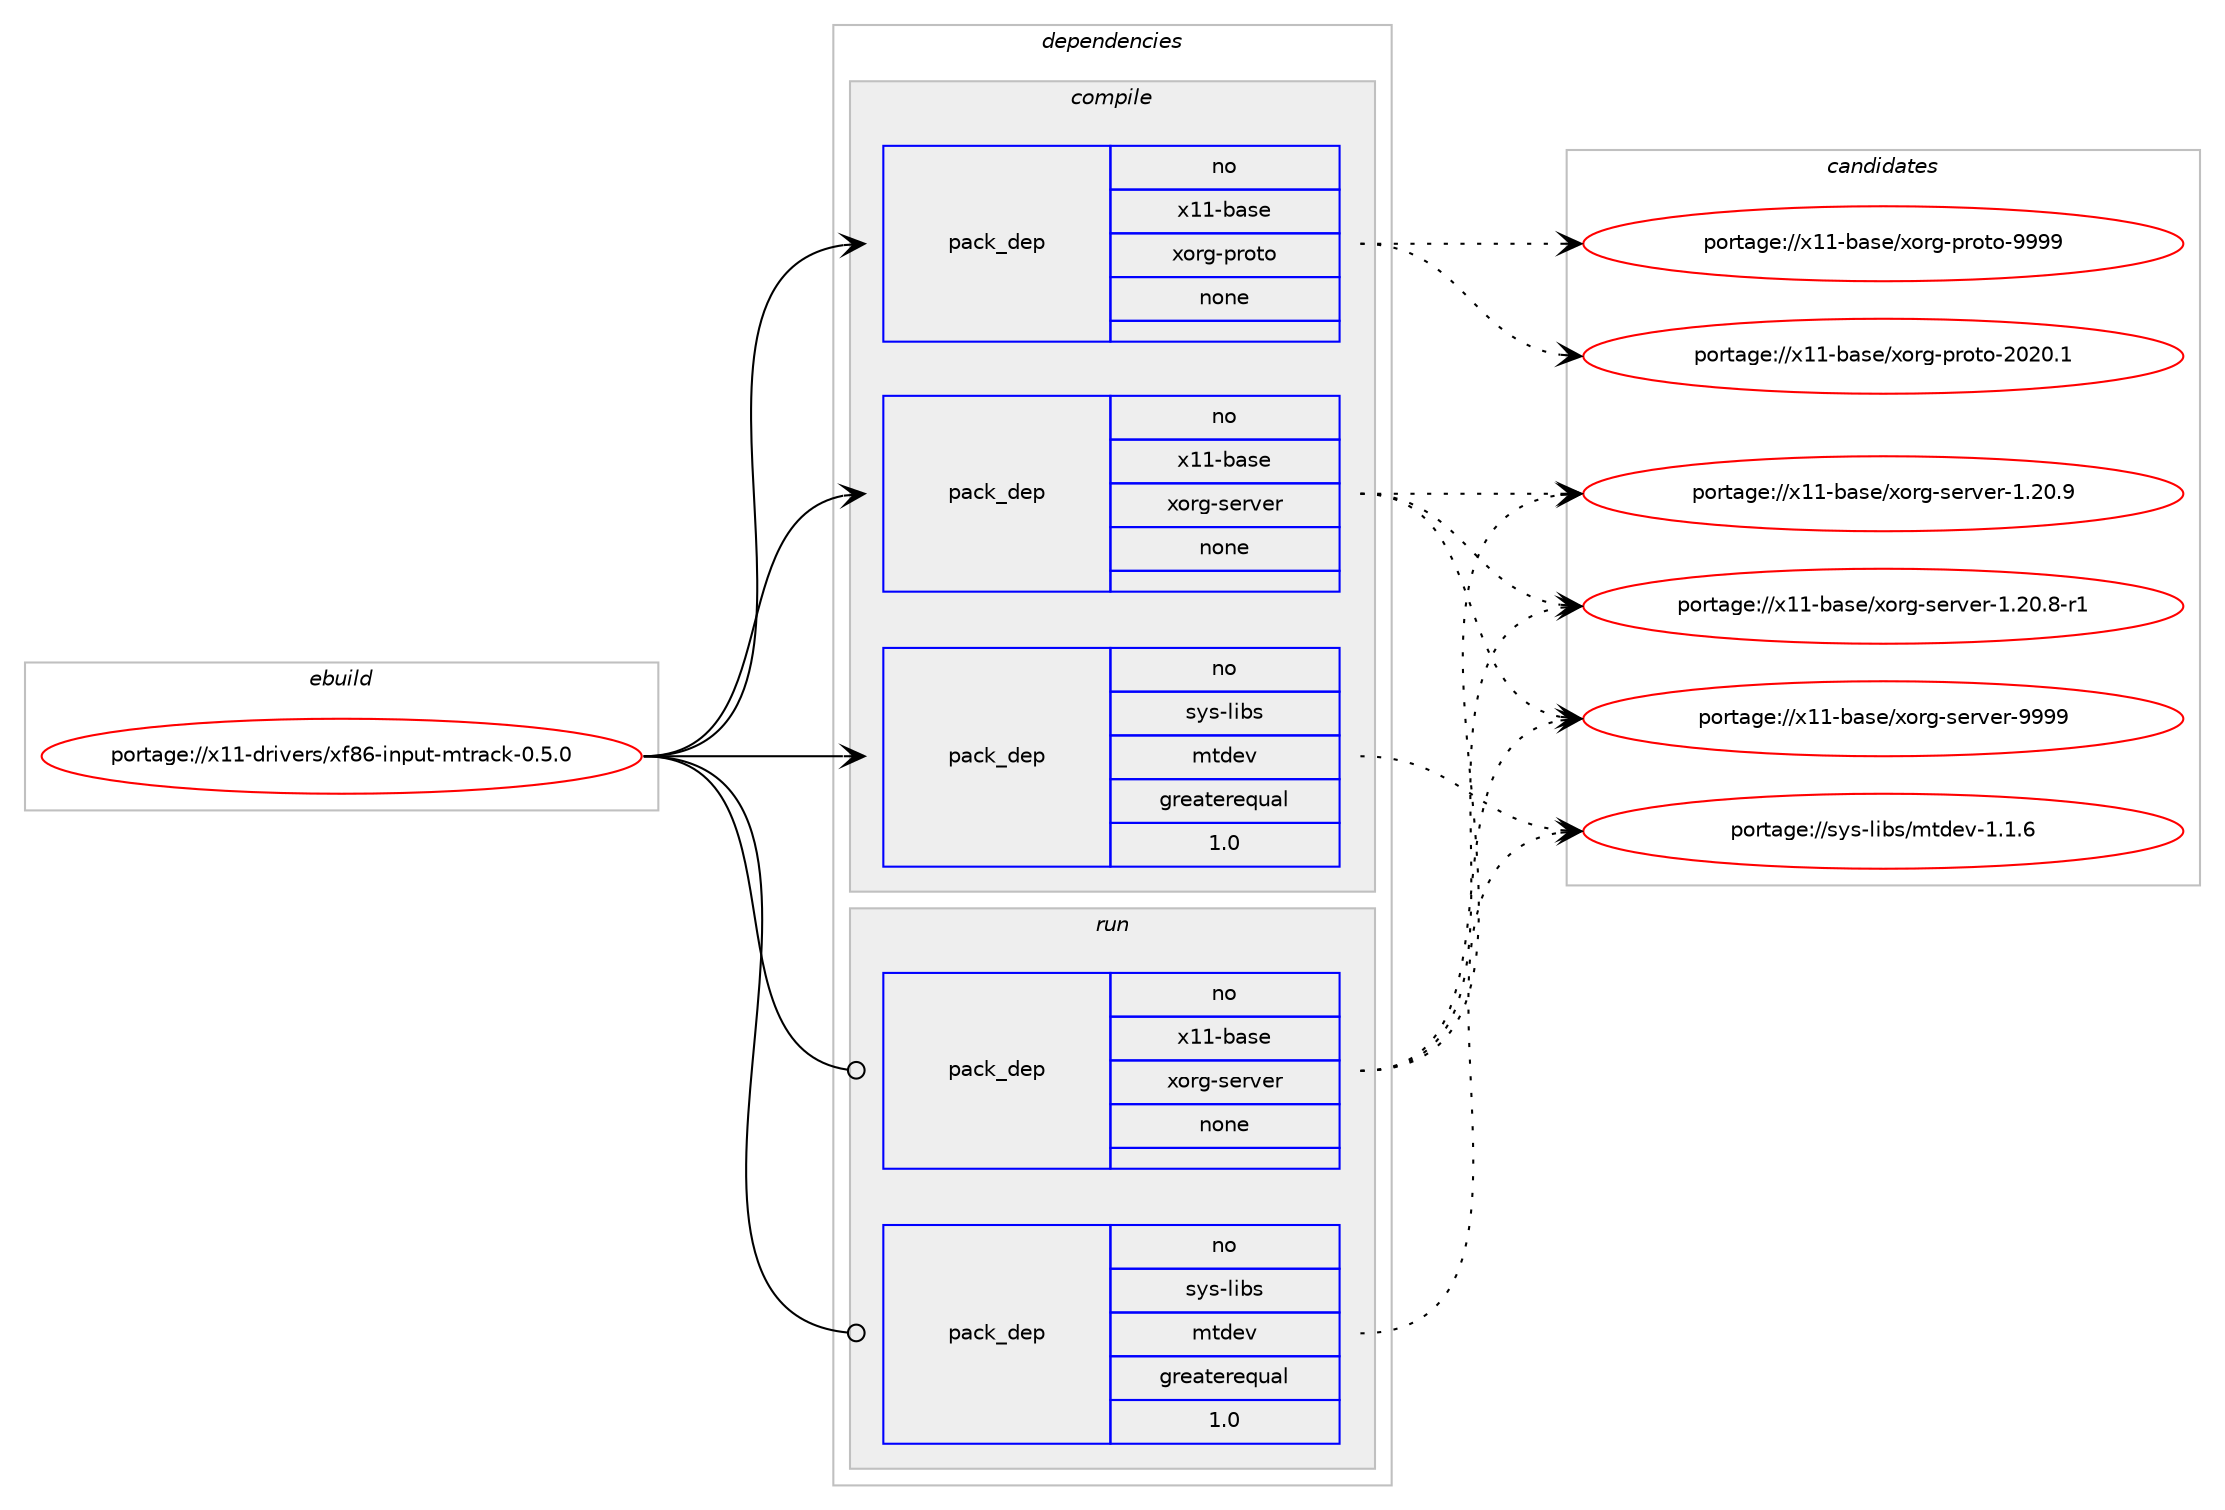 digraph prolog {

# *************
# Graph options
# *************

newrank=true;
concentrate=true;
compound=true;
graph [rankdir=LR,fontname=Helvetica,fontsize=10,ranksep=1.5];#, ranksep=2.5, nodesep=0.2];
edge  [arrowhead=vee];
node  [fontname=Helvetica,fontsize=10];

# **********
# The ebuild
# **********

subgraph cluster_leftcol {
color=gray;
rank=same;
label=<<i>ebuild</i>>;
id [label="portage://x11-drivers/xf86-input-mtrack-0.5.0", color=red, width=4, href="../x11-drivers/xf86-input-mtrack-0.5.0.svg"];
}

# ****************
# The dependencies
# ****************

subgraph cluster_midcol {
color=gray;
label=<<i>dependencies</i>>;
subgraph cluster_compile {
fillcolor="#eeeeee";
style=filled;
label=<<i>compile</i>>;
subgraph pack1070 {
dependency1139 [label=<<TABLE BORDER="0" CELLBORDER="1" CELLSPACING="0" CELLPADDING="4" WIDTH="220"><TR><TD ROWSPAN="6" CELLPADDING="30">pack_dep</TD></TR><TR><TD WIDTH="110">no</TD></TR><TR><TD>sys-libs</TD></TR><TR><TD>mtdev</TD></TR><TR><TD>greaterequal</TD></TR><TR><TD>1.0</TD></TR></TABLE>>, shape=none, color=blue];
}
id:e -> dependency1139:w [weight=20,style="solid",arrowhead="vee"];
subgraph pack1071 {
dependency1140 [label=<<TABLE BORDER="0" CELLBORDER="1" CELLSPACING="0" CELLPADDING="4" WIDTH="220"><TR><TD ROWSPAN="6" CELLPADDING="30">pack_dep</TD></TR><TR><TD WIDTH="110">no</TD></TR><TR><TD>x11-base</TD></TR><TR><TD>xorg-proto</TD></TR><TR><TD>none</TD></TR><TR><TD></TD></TR></TABLE>>, shape=none, color=blue];
}
id:e -> dependency1140:w [weight=20,style="solid",arrowhead="vee"];
subgraph pack1072 {
dependency1141 [label=<<TABLE BORDER="0" CELLBORDER="1" CELLSPACING="0" CELLPADDING="4" WIDTH="220"><TR><TD ROWSPAN="6" CELLPADDING="30">pack_dep</TD></TR><TR><TD WIDTH="110">no</TD></TR><TR><TD>x11-base</TD></TR><TR><TD>xorg-server</TD></TR><TR><TD>none</TD></TR><TR><TD></TD></TR></TABLE>>, shape=none, color=blue];
}
id:e -> dependency1141:w [weight=20,style="solid",arrowhead="vee"];
}
subgraph cluster_compileandrun {
fillcolor="#eeeeee";
style=filled;
label=<<i>compile and run</i>>;
}
subgraph cluster_run {
fillcolor="#eeeeee";
style=filled;
label=<<i>run</i>>;
subgraph pack1073 {
dependency1142 [label=<<TABLE BORDER="0" CELLBORDER="1" CELLSPACING="0" CELLPADDING="4" WIDTH="220"><TR><TD ROWSPAN="6" CELLPADDING="30">pack_dep</TD></TR><TR><TD WIDTH="110">no</TD></TR><TR><TD>sys-libs</TD></TR><TR><TD>mtdev</TD></TR><TR><TD>greaterequal</TD></TR><TR><TD>1.0</TD></TR></TABLE>>, shape=none, color=blue];
}
id:e -> dependency1142:w [weight=20,style="solid",arrowhead="odot"];
subgraph pack1074 {
dependency1143 [label=<<TABLE BORDER="0" CELLBORDER="1" CELLSPACING="0" CELLPADDING="4" WIDTH="220"><TR><TD ROWSPAN="6" CELLPADDING="30">pack_dep</TD></TR><TR><TD WIDTH="110">no</TD></TR><TR><TD>x11-base</TD></TR><TR><TD>xorg-server</TD></TR><TR><TD>none</TD></TR><TR><TD></TD></TR></TABLE>>, shape=none, color=blue];
}
id:e -> dependency1143:w [weight=20,style="solid",arrowhead="odot"];
}
}

# **************
# The candidates
# **************

subgraph cluster_choices {
rank=same;
color=gray;
label=<<i>candidates</i>>;

subgraph choice1070 {
color=black;
nodesep=1;
choice115121115451081059811547109116100101118454946494654 [label="portage://sys-libs/mtdev-1.1.6", color=red, width=4,href="../sys-libs/mtdev-1.1.6.svg"];
dependency1139:e -> choice115121115451081059811547109116100101118454946494654:w [style=dotted,weight="100"];
}
subgraph choice1071 {
color=black;
nodesep=1;
choice120494945989711510147120111114103451121141111161114557575757 [label="portage://x11-base/xorg-proto-9999", color=red, width=4,href="../x11-base/xorg-proto-9999.svg"];
choice1204949459897115101471201111141034511211411111611145504850484649 [label="portage://x11-base/xorg-proto-2020.1", color=red, width=4,href="../x11-base/xorg-proto-2020.1.svg"];
dependency1140:e -> choice120494945989711510147120111114103451121141111161114557575757:w [style=dotted,weight="100"];
dependency1140:e -> choice1204949459897115101471201111141034511211411111611145504850484649:w [style=dotted,weight="100"];
}
subgraph choice1072 {
color=black;
nodesep=1;
choice120494945989711510147120111114103451151011141181011144557575757 [label="portage://x11-base/xorg-server-9999", color=red, width=4,href="../x11-base/xorg-server-9999.svg"];
choice1204949459897115101471201111141034511510111411810111445494650484657 [label="portage://x11-base/xorg-server-1.20.9", color=red, width=4,href="../x11-base/xorg-server-1.20.9.svg"];
choice12049494598971151014712011111410345115101114118101114454946504846564511449 [label="portage://x11-base/xorg-server-1.20.8-r1", color=red, width=4,href="../x11-base/xorg-server-1.20.8-r1.svg"];
dependency1141:e -> choice120494945989711510147120111114103451151011141181011144557575757:w [style=dotted,weight="100"];
dependency1141:e -> choice1204949459897115101471201111141034511510111411810111445494650484657:w [style=dotted,weight="100"];
dependency1141:e -> choice12049494598971151014712011111410345115101114118101114454946504846564511449:w [style=dotted,weight="100"];
}
subgraph choice1073 {
color=black;
nodesep=1;
choice115121115451081059811547109116100101118454946494654 [label="portage://sys-libs/mtdev-1.1.6", color=red, width=4,href="../sys-libs/mtdev-1.1.6.svg"];
dependency1142:e -> choice115121115451081059811547109116100101118454946494654:w [style=dotted,weight="100"];
}
subgraph choice1074 {
color=black;
nodesep=1;
choice120494945989711510147120111114103451151011141181011144557575757 [label="portage://x11-base/xorg-server-9999", color=red, width=4,href="../x11-base/xorg-server-9999.svg"];
choice1204949459897115101471201111141034511510111411810111445494650484657 [label="portage://x11-base/xorg-server-1.20.9", color=red, width=4,href="../x11-base/xorg-server-1.20.9.svg"];
choice12049494598971151014712011111410345115101114118101114454946504846564511449 [label="portage://x11-base/xorg-server-1.20.8-r1", color=red, width=4,href="../x11-base/xorg-server-1.20.8-r1.svg"];
dependency1143:e -> choice120494945989711510147120111114103451151011141181011144557575757:w [style=dotted,weight="100"];
dependency1143:e -> choice1204949459897115101471201111141034511510111411810111445494650484657:w [style=dotted,weight="100"];
dependency1143:e -> choice12049494598971151014712011111410345115101114118101114454946504846564511449:w [style=dotted,weight="100"];
}
}

}
